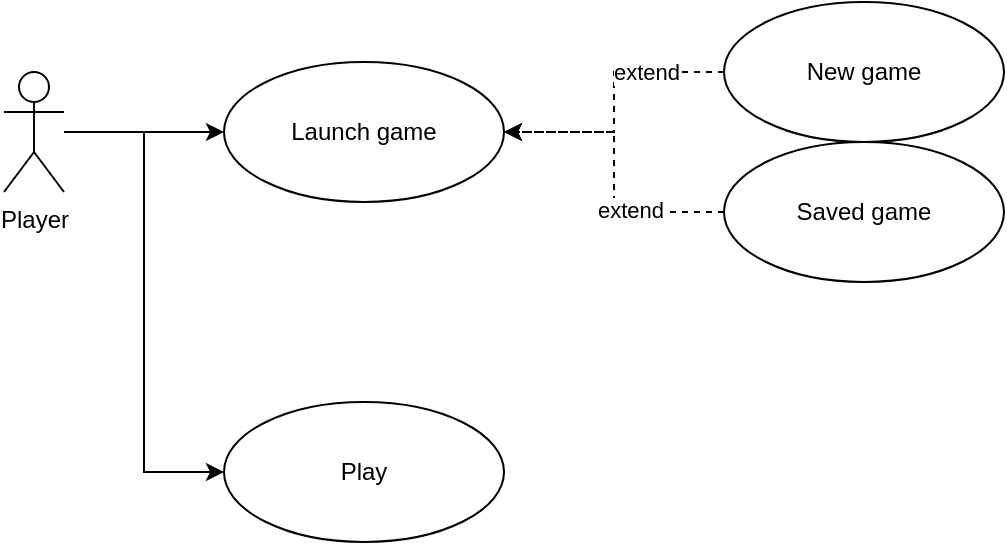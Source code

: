 <mxfile version="15.7.0" type="github">
  <diagram id="FSXqijwKMPjRBOXULCdf" name="Page-1">
    <mxGraphModel dx="1004" dy="532" grid="1" gridSize="10" guides="1" tooltips="1" connect="1" arrows="1" fold="1" page="1" pageScale="1" pageWidth="827" pageHeight="1169" math="0" shadow="0">
      <root>
        <mxCell id="0" />
        <mxCell id="1" parent="0" />
        <mxCell id="SlWkBKdwyY89Y219BXuI-10" value="" style="edgeStyle=orthogonalEdgeStyle;rounded=0;orthogonalLoop=1;jettySize=auto;html=1;" edge="1" parent="1" source="SlWkBKdwyY89Y219BXuI-1" target="SlWkBKdwyY89Y219BXuI-8">
          <mxGeometry relative="1" as="geometry" />
        </mxCell>
        <mxCell id="SlWkBKdwyY89Y219BXuI-19" style="edgeStyle=orthogonalEdgeStyle;rounded=0;orthogonalLoop=1;jettySize=auto;html=1;entryX=0;entryY=0.5;entryDx=0;entryDy=0;" edge="1" parent="1" source="SlWkBKdwyY89Y219BXuI-1" target="SlWkBKdwyY89Y219BXuI-18">
          <mxGeometry relative="1" as="geometry" />
        </mxCell>
        <mxCell id="SlWkBKdwyY89Y219BXuI-1" value="Player" style="shape=umlActor;verticalLabelPosition=bottom;verticalAlign=top;html=1;" vertex="1" parent="1">
          <mxGeometry x="50" y="35" width="30" height="60" as="geometry" />
        </mxCell>
        <mxCell id="SlWkBKdwyY89Y219BXuI-8" value="Launch game" style="ellipse;whiteSpace=wrap;html=1;" vertex="1" parent="1">
          <mxGeometry x="160" y="30" width="140" height="70" as="geometry" />
        </mxCell>
        <mxCell id="SlWkBKdwyY89Y219BXuI-13" style="rounded=0;orthogonalLoop=1;jettySize=auto;html=1;entryX=1;entryY=0.5;entryDx=0;entryDy=0;edgeStyle=orthogonalEdgeStyle;dashed=1;" edge="1" parent="1" source="SlWkBKdwyY89Y219BXuI-11" target="SlWkBKdwyY89Y219BXuI-8">
          <mxGeometry relative="1" as="geometry" />
        </mxCell>
        <mxCell id="SlWkBKdwyY89Y219BXuI-17" value="extend" style="edgeLabel;html=1;align=center;verticalAlign=middle;resizable=0;points=[];" vertex="1" connectable="0" parent="SlWkBKdwyY89Y219BXuI-13">
          <mxGeometry x="-0.443" relative="1" as="geometry">
            <mxPoint as="offset" />
          </mxGeometry>
        </mxCell>
        <mxCell id="SlWkBKdwyY89Y219BXuI-11" value="New game" style="ellipse;whiteSpace=wrap;html=1;" vertex="1" parent="1">
          <mxGeometry x="410" width="140" height="70" as="geometry" />
        </mxCell>
        <mxCell id="SlWkBKdwyY89Y219BXuI-15" style="edgeStyle=orthogonalEdgeStyle;rounded=0;orthogonalLoop=1;jettySize=auto;html=1;dashed=1;" edge="1" parent="1" source="SlWkBKdwyY89Y219BXuI-14" target="SlWkBKdwyY89Y219BXuI-8">
          <mxGeometry relative="1" as="geometry" />
        </mxCell>
        <mxCell id="SlWkBKdwyY89Y219BXuI-16" value="extend" style="edgeLabel;html=1;align=center;verticalAlign=middle;resizable=0;points=[];" vertex="1" connectable="0" parent="SlWkBKdwyY89Y219BXuI-15">
          <mxGeometry x="-0.373" y="-1" relative="1" as="geometry">
            <mxPoint as="offset" />
          </mxGeometry>
        </mxCell>
        <mxCell id="SlWkBKdwyY89Y219BXuI-14" value="Saved game" style="ellipse;whiteSpace=wrap;html=1;" vertex="1" parent="1">
          <mxGeometry x="410" y="70" width="140" height="70" as="geometry" />
        </mxCell>
        <mxCell id="SlWkBKdwyY89Y219BXuI-18" value="Play" style="ellipse;whiteSpace=wrap;html=1;" vertex="1" parent="1">
          <mxGeometry x="160" y="200" width="140" height="70" as="geometry" />
        </mxCell>
      </root>
    </mxGraphModel>
  </diagram>
</mxfile>
